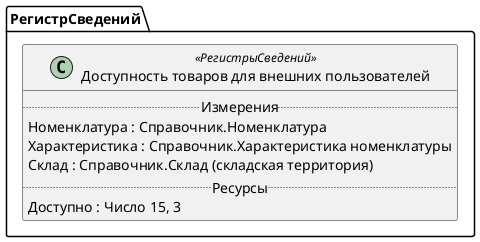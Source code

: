 ﻿@startuml ДоступностьТоваровДляВнешнихПользователей
'!include templates.wsd
'..\include templates.wsd
class РегистрСведений.ДоступностьТоваровДляВнешнихПользователей as "Доступность товаров для внешних пользователей" <<РегистрыСведений>>
{
..Измерения..
Номенклатура : Справочник.Номенклатура
Характеристика : Справочник.Характеристика номенклатуры
Склад : Справочник.Склад (складская территория)
..Ресурсы..
Доступно : Число 15, 3
}
@enduml

